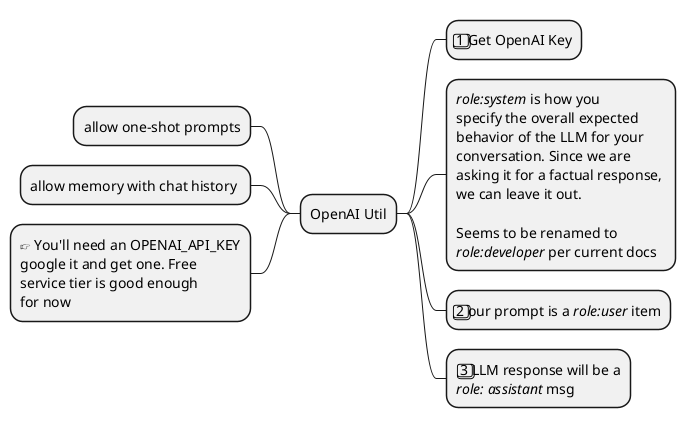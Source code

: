 @startmindmap
* OpenAI Util

left side

** allow one-shot prompts
** allow memory with chat history 
**:👉 You'll need an OPENAI_API_KEY
google it and get one. Free 
service tier is good enough 
for now;

right side

** 1️⃣ Get OpenAI Key
**://role:system// is how you 
specify the overall expected 
behavior of the LLM for your 
conversation. Since we are 
asking it for a factual response, 
we can leave it out.

Seems to be renamed to 
//role:developer// per current docs;
** 2️⃣ our prompt is a //role:user// item
**: 3️⃣ LLM response will be a 
//role: assistant// msg;
@endmindmap